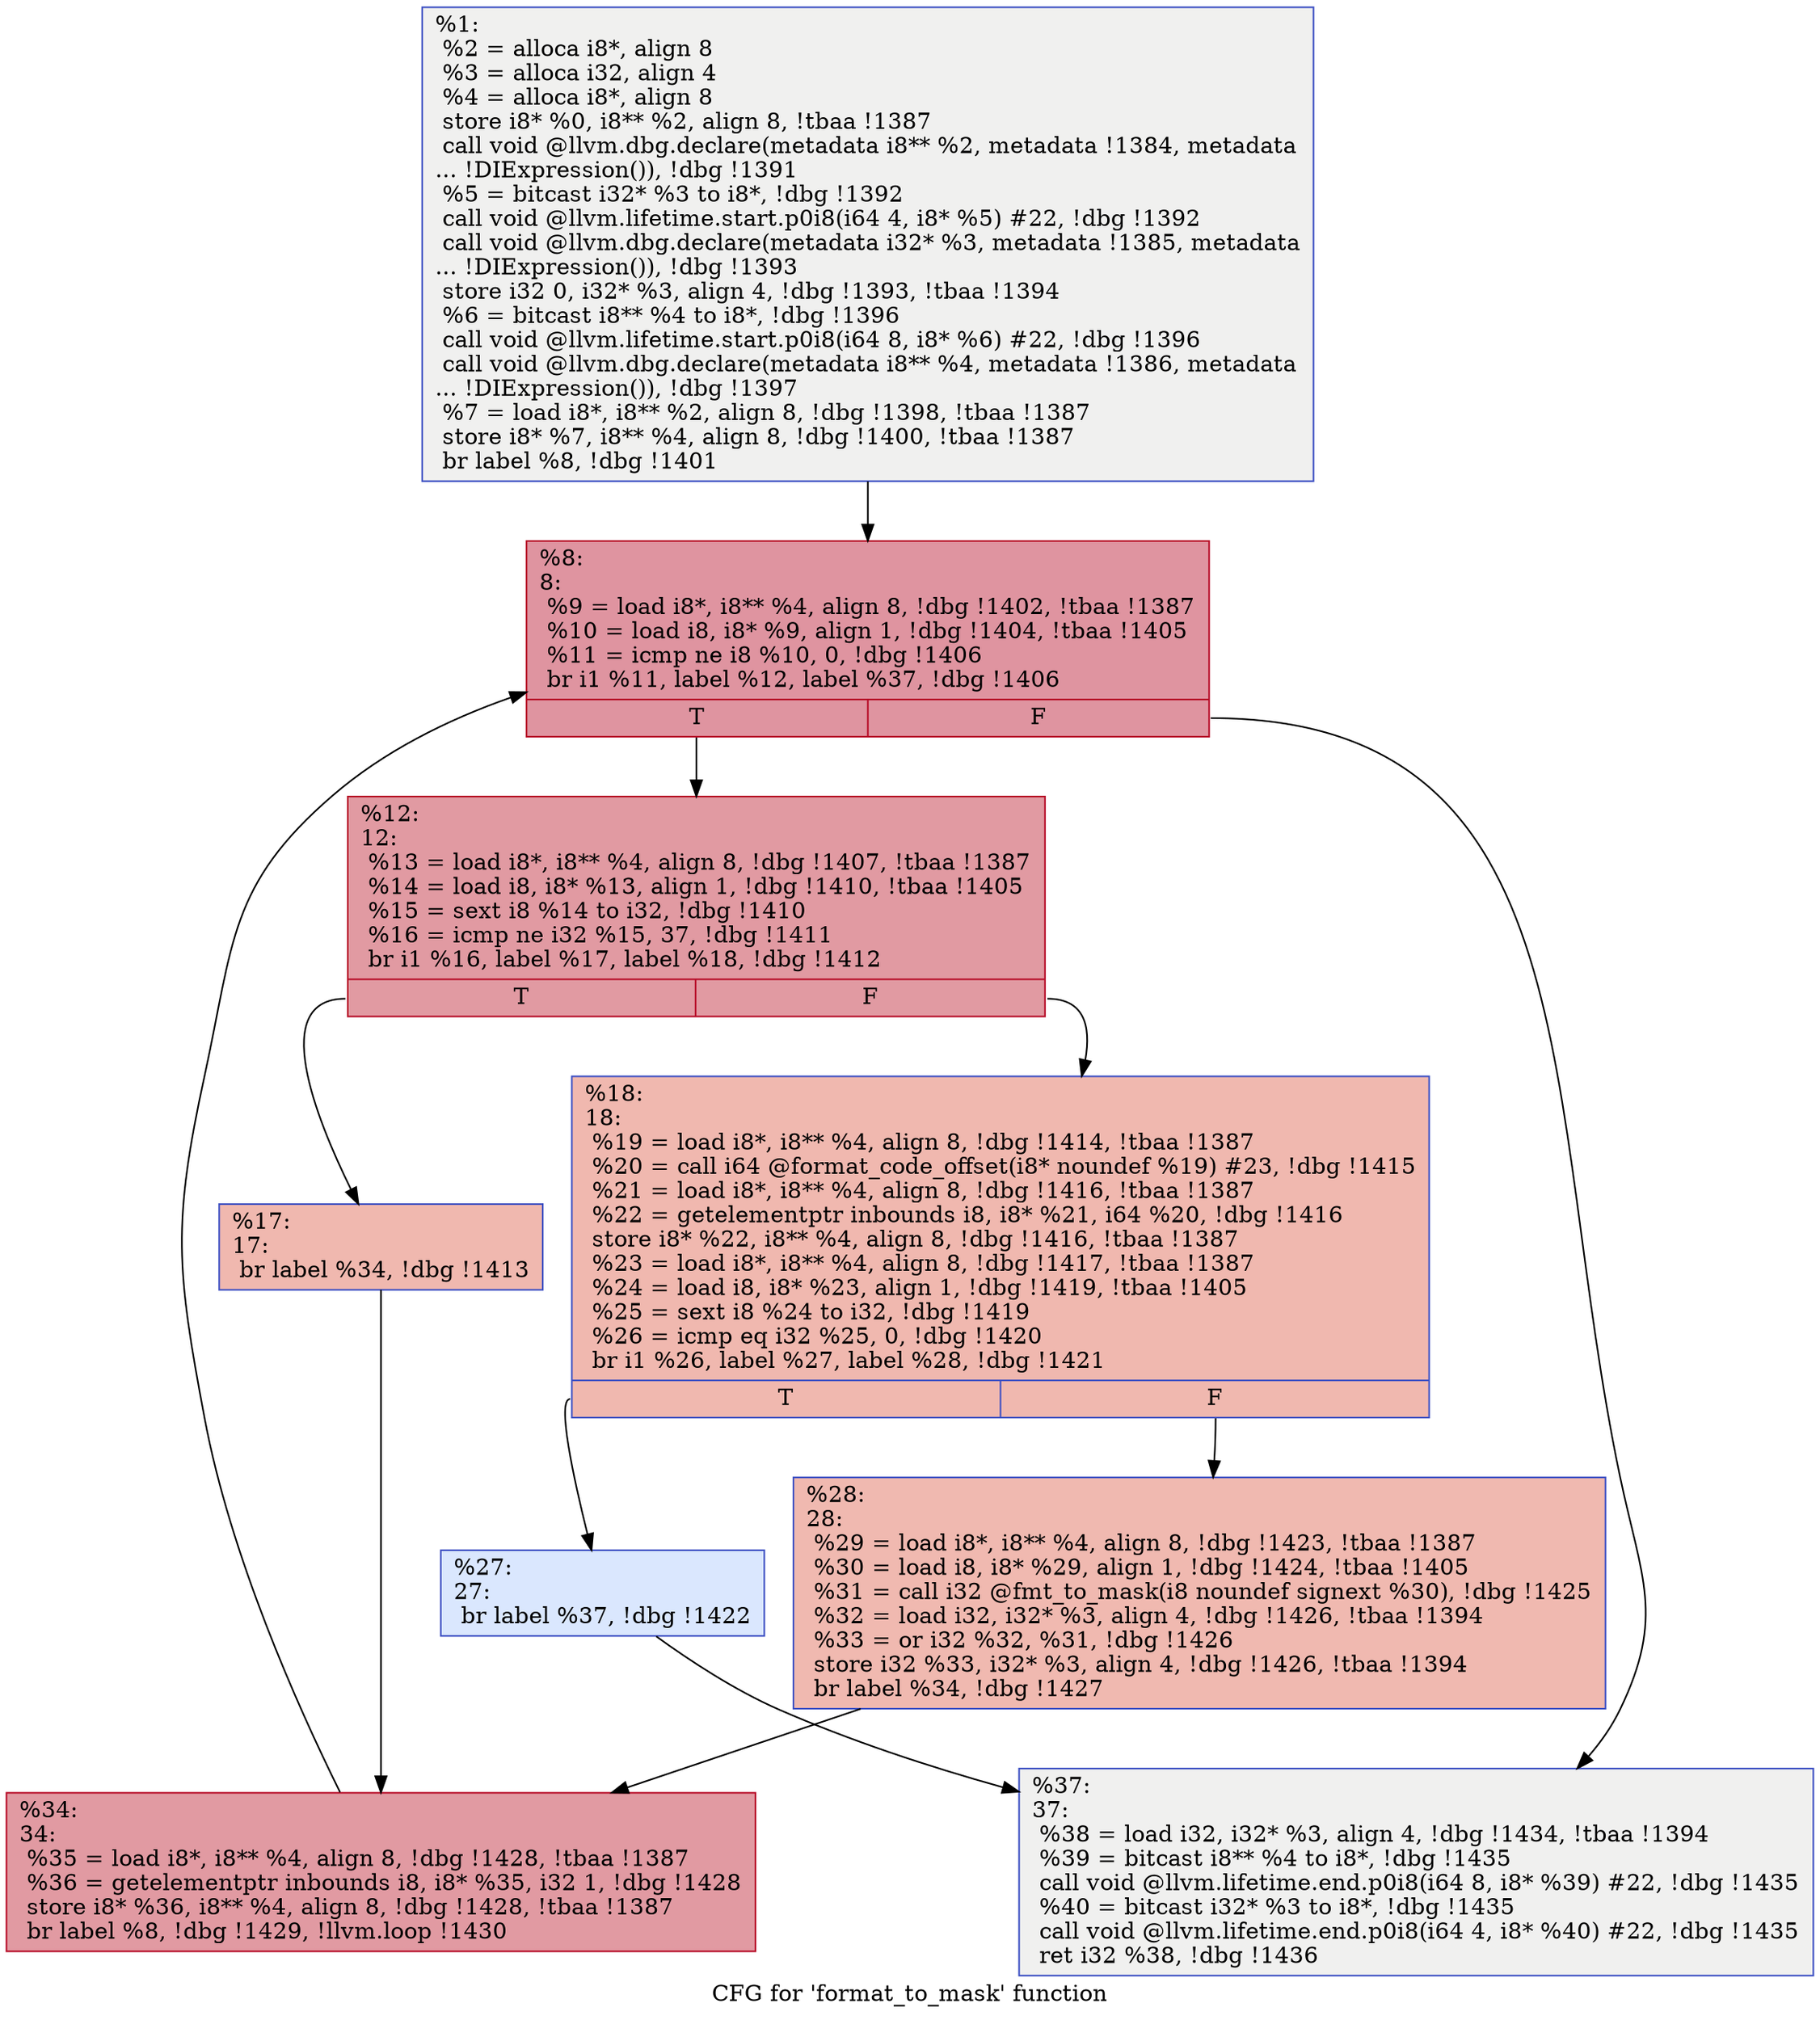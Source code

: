 digraph "CFG for 'format_to_mask' function" {
	label="CFG for 'format_to_mask' function";

	Node0x15eb300 [shape=record,color="#3d50c3ff", style=filled, fillcolor="#dedcdb70",label="{%1:\l  %2 = alloca i8*, align 8\l  %3 = alloca i32, align 4\l  %4 = alloca i8*, align 8\l  store i8* %0, i8** %2, align 8, !tbaa !1387\l  call void @llvm.dbg.declare(metadata i8** %2, metadata !1384, metadata\l... !DIExpression()), !dbg !1391\l  %5 = bitcast i32* %3 to i8*, !dbg !1392\l  call void @llvm.lifetime.start.p0i8(i64 4, i8* %5) #22, !dbg !1392\l  call void @llvm.dbg.declare(metadata i32* %3, metadata !1385, metadata\l... !DIExpression()), !dbg !1393\l  store i32 0, i32* %3, align 4, !dbg !1393, !tbaa !1394\l  %6 = bitcast i8** %4 to i8*, !dbg !1396\l  call void @llvm.lifetime.start.p0i8(i64 8, i8* %6) #22, !dbg !1396\l  call void @llvm.dbg.declare(metadata i8** %4, metadata !1386, metadata\l... !DIExpression()), !dbg !1397\l  %7 = load i8*, i8** %2, align 8, !dbg !1398, !tbaa !1387\l  store i8* %7, i8** %4, align 8, !dbg !1400, !tbaa !1387\l  br label %8, !dbg !1401\l}"];
	Node0x15eb300 -> Node0x15eb350;
	Node0x15eb350 [shape=record,color="#b70d28ff", style=filled, fillcolor="#b70d2870",label="{%8:\l8:                                                \l  %9 = load i8*, i8** %4, align 8, !dbg !1402, !tbaa !1387\l  %10 = load i8, i8* %9, align 1, !dbg !1404, !tbaa !1405\l  %11 = icmp ne i8 %10, 0, !dbg !1406\l  br i1 %11, label %12, label %37, !dbg !1406\l|{<s0>T|<s1>F}}"];
	Node0x15eb350:s0 -> Node0x15eb3a0;
	Node0x15eb350:s1 -> Node0x15eb580;
	Node0x15eb3a0 [shape=record,color="#b70d28ff", style=filled, fillcolor="#bb1b2c70",label="{%12:\l12:                                               \l  %13 = load i8*, i8** %4, align 8, !dbg !1407, !tbaa !1387\l  %14 = load i8, i8* %13, align 1, !dbg !1410, !tbaa !1405\l  %15 = sext i8 %14 to i32, !dbg !1410\l  %16 = icmp ne i32 %15, 37, !dbg !1411\l  br i1 %16, label %17, label %18, !dbg !1412\l|{<s0>T|<s1>F}}"];
	Node0x15eb3a0:s0 -> Node0x15eb3f0;
	Node0x15eb3a0:s1 -> Node0x15eb440;
	Node0x15eb3f0 [shape=record,color="#3d50c3ff", style=filled, fillcolor="#dc5d4a70",label="{%17:\l17:                                               \l  br label %34, !dbg !1413\l}"];
	Node0x15eb3f0 -> Node0x15eb530;
	Node0x15eb440 [shape=record,color="#3d50c3ff", style=filled, fillcolor="#dc5d4a70",label="{%18:\l18:                                               \l  %19 = load i8*, i8** %4, align 8, !dbg !1414, !tbaa !1387\l  %20 = call i64 @format_code_offset(i8* noundef %19) #23, !dbg !1415\l  %21 = load i8*, i8** %4, align 8, !dbg !1416, !tbaa !1387\l  %22 = getelementptr inbounds i8, i8* %21, i64 %20, !dbg !1416\l  store i8* %22, i8** %4, align 8, !dbg !1416, !tbaa !1387\l  %23 = load i8*, i8** %4, align 8, !dbg !1417, !tbaa !1387\l  %24 = load i8, i8* %23, align 1, !dbg !1419, !tbaa !1405\l  %25 = sext i8 %24 to i32, !dbg !1419\l  %26 = icmp eq i32 %25, 0, !dbg !1420\l  br i1 %26, label %27, label %28, !dbg !1421\l|{<s0>T|<s1>F}}"];
	Node0x15eb440:s0 -> Node0x15eb490;
	Node0x15eb440:s1 -> Node0x15eb4e0;
	Node0x15eb490 [shape=record,color="#3d50c3ff", style=filled, fillcolor="#abc8fd70",label="{%27:\l27:                                               \l  br label %37, !dbg !1422\l}"];
	Node0x15eb490 -> Node0x15eb580;
	Node0x15eb4e0 [shape=record,color="#3d50c3ff", style=filled, fillcolor="#de614d70",label="{%28:\l28:                                               \l  %29 = load i8*, i8** %4, align 8, !dbg !1423, !tbaa !1387\l  %30 = load i8, i8* %29, align 1, !dbg !1424, !tbaa !1405\l  %31 = call i32 @fmt_to_mask(i8 noundef signext %30), !dbg !1425\l  %32 = load i32, i32* %3, align 4, !dbg !1426, !tbaa !1394\l  %33 = or i32 %32, %31, !dbg !1426\l  store i32 %33, i32* %3, align 4, !dbg !1426, !tbaa !1394\l  br label %34, !dbg !1427\l}"];
	Node0x15eb4e0 -> Node0x15eb530;
	Node0x15eb530 [shape=record,color="#b70d28ff", style=filled, fillcolor="#bb1b2c70",label="{%34:\l34:                                               \l  %35 = load i8*, i8** %4, align 8, !dbg !1428, !tbaa !1387\l  %36 = getelementptr inbounds i8, i8* %35, i32 1, !dbg !1428\l  store i8* %36, i8** %4, align 8, !dbg !1428, !tbaa !1387\l  br label %8, !dbg !1429, !llvm.loop !1430\l}"];
	Node0x15eb530 -> Node0x15eb350;
	Node0x15eb580 [shape=record,color="#3d50c3ff", style=filled, fillcolor="#dedcdb70",label="{%37:\l37:                                               \l  %38 = load i32, i32* %3, align 4, !dbg !1434, !tbaa !1394\l  %39 = bitcast i8** %4 to i8*, !dbg !1435\l  call void @llvm.lifetime.end.p0i8(i64 8, i8* %39) #22, !dbg !1435\l  %40 = bitcast i32* %3 to i8*, !dbg !1435\l  call void @llvm.lifetime.end.p0i8(i64 4, i8* %40) #22, !dbg !1435\l  ret i32 %38, !dbg !1436\l}"];
}
